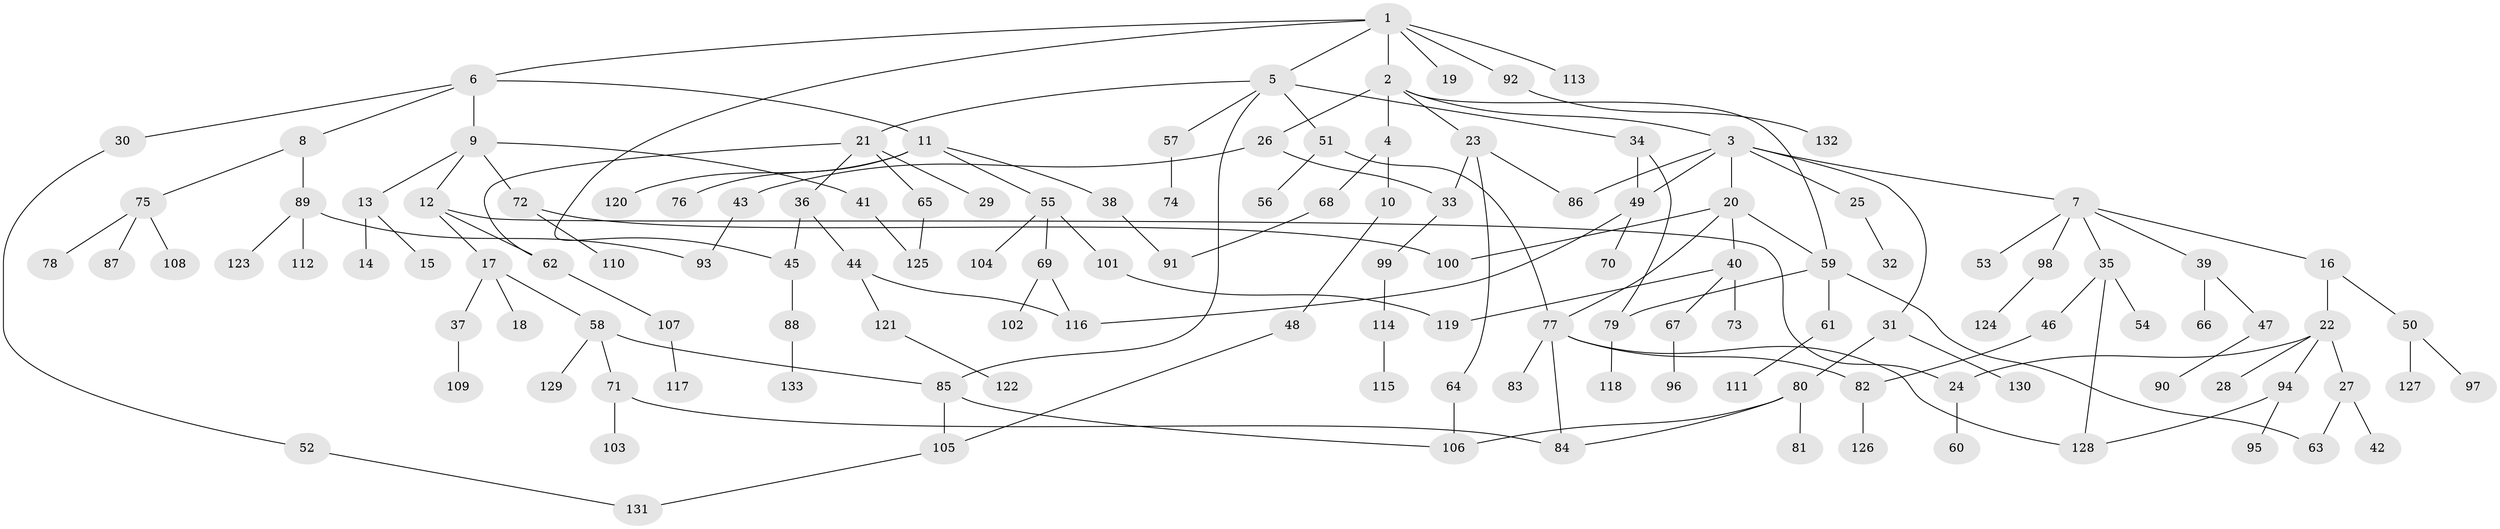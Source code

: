 // Generated by graph-tools (version 1.1) at 2025/25/03/09/25 03:25:32]
// undirected, 133 vertices, 159 edges
graph export_dot {
graph [start="1"]
  node [color=gray90,style=filled];
  1;
  2;
  3;
  4;
  5;
  6;
  7;
  8;
  9;
  10;
  11;
  12;
  13;
  14;
  15;
  16;
  17;
  18;
  19;
  20;
  21;
  22;
  23;
  24;
  25;
  26;
  27;
  28;
  29;
  30;
  31;
  32;
  33;
  34;
  35;
  36;
  37;
  38;
  39;
  40;
  41;
  42;
  43;
  44;
  45;
  46;
  47;
  48;
  49;
  50;
  51;
  52;
  53;
  54;
  55;
  56;
  57;
  58;
  59;
  60;
  61;
  62;
  63;
  64;
  65;
  66;
  67;
  68;
  69;
  70;
  71;
  72;
  73;
  74;
  75;
  76;
  77;
  78;
  79;
  80;
  81;
  82;
  83;
  84;
  85;
  86;
  87;
  88;
  89;
  90;
  91;
  92;
  93;
  94;
  95;
  96;
  97;
  98;
  99;
  100;
  101;
  102;
  103;
  104;
  105;
  106;
  107;
  108;
  109;
  110;
  111;
  112;
  113;
  114;
  115;
  116;
  117;
  118;
  119;
  120;
  121;
  122;
  123;
  124;
  125;
  126;
  127;
  128;
  129;
  130;
  131;
  132;
  133;
  1 -- 2;
  1 -- 5;
  1 -- 6;
  1 -- 19;
  1 -- 45;
  1 -- 92;
  1 -- 113;
  2 -- 3;
  2 -- 4;
  2 -- 23;
  2 -- 26;
  2 -- 59;
  3 -- 7;
  3 -- 20;
  3 -- 25;
  3 -- 31;
  3 -- 49;
  3 -- 86;
  4 -- 10;
  4 -- 68;
  5 -- 21;
  5 -- 34;
  5 -- 51;
  5 -- 57;
  5 -- 85;
  6 -- 8;
  6 -- 9;
  6 -- 11;
  6 -- 30;
  7 -- 16;
  7 -- 35;
  7 -- 39;
  7 -- 53;
  7 -- 98;
  8 -- 75;
  8 -- 89;
  9 -- 12;
  9 -- 13;
  9 -- 41;
  9 -- 72;
  10 -- 48;
  11 -- 38;
  11 -- 55;
  11 -- 76;
  11 -- 120;
  12 -- 17;
  12 -- 24;
  12 -- 62;
  13 -- 14;
  13 -- 15;
  16 -- 22;
  16 -- 50;
  17 -- 18;
  17 -- 37;
  17 -- 58;
  20 -- 40;
  20 -- 59;
  20 -- 77;
  20 -- 100;
  21 -- 29;
  21 -- 36;
  21 -- 65;
  21 -- 62;
  22 -- 27;
  22 -- 28;
  22 -- 94;
  22 -- 24;
  23 -- 33;
  23 -- 64;
  23 -- 86;
  24 -- 60;
  25 -- 32;
  26 -- 43;
  26 -- 33;
  27 -- 42;
  27 -- 63;
  30 -- 52;
  31 -- 80;
  31 -- 130;
  33 -- 99;
  34 -- 79;
  34 -- 49;
  35 -- 46;
  35 -- 54;
  35 -- 128;
  36 -- 44;
  36 -- 45;
  37 -- 109;
  38 -- 91;
  39 -- 47;
  39 -- 66;
  40 -- 67;
  40 -- 73;
  40 -- 119;
  41 -- 125;
  43 -- 93;
  44 -- 121;
  44 -- 116;
  45 -- 88;
  46 -- 82;
  47 -- 90;
  48 -- 105;
  49 -- 70;
  49 -- 116;
  50 -- 97;
  50 -- 127;
  51 -- 56;
  51 -- 77;
  52 -- 131;
  55 -- 69;
  55 -- 101;
  55 -- 104;
  57 -- 74;
  58 -- 71;
  58 -- 129;
  58 -- 85;
  59 -- 61;
  59 -- 79;
  59 -- 63;
  61 -- 111;
  62 -- 107;
  64 -- 106;
  65 -- 125;
  67 -- 96;
  68 -- 91;
  69 -- 102;
  69 -- 116;
  71 -- 103;
  71 -- 84;
  72 -- 110;
  72 -- 100;
  75 -- 78;
  75 -- 87;
  75 -- 108;
  77 -- 83;
  77 -- 128;
  77 -- 82;
  77 -- 84;
  79 -- 118;
  80 -- 81;
  80 -- 84;
  80 -- 106;
  82 -- 126;
  85 -- 106;
  85 -- 105;
  88 -- 133;
  89 -- 112;
  89 -- 123;
  89 -- 93;
  92 -- 132;
  94 -- 95;
  94 -- 128;
  98 -- 124;
  99 -- 114;
  101 -- 119;
  105 -- 131;
  107 -- 117;
  114 -- 115;
  121 -- 122;
}
